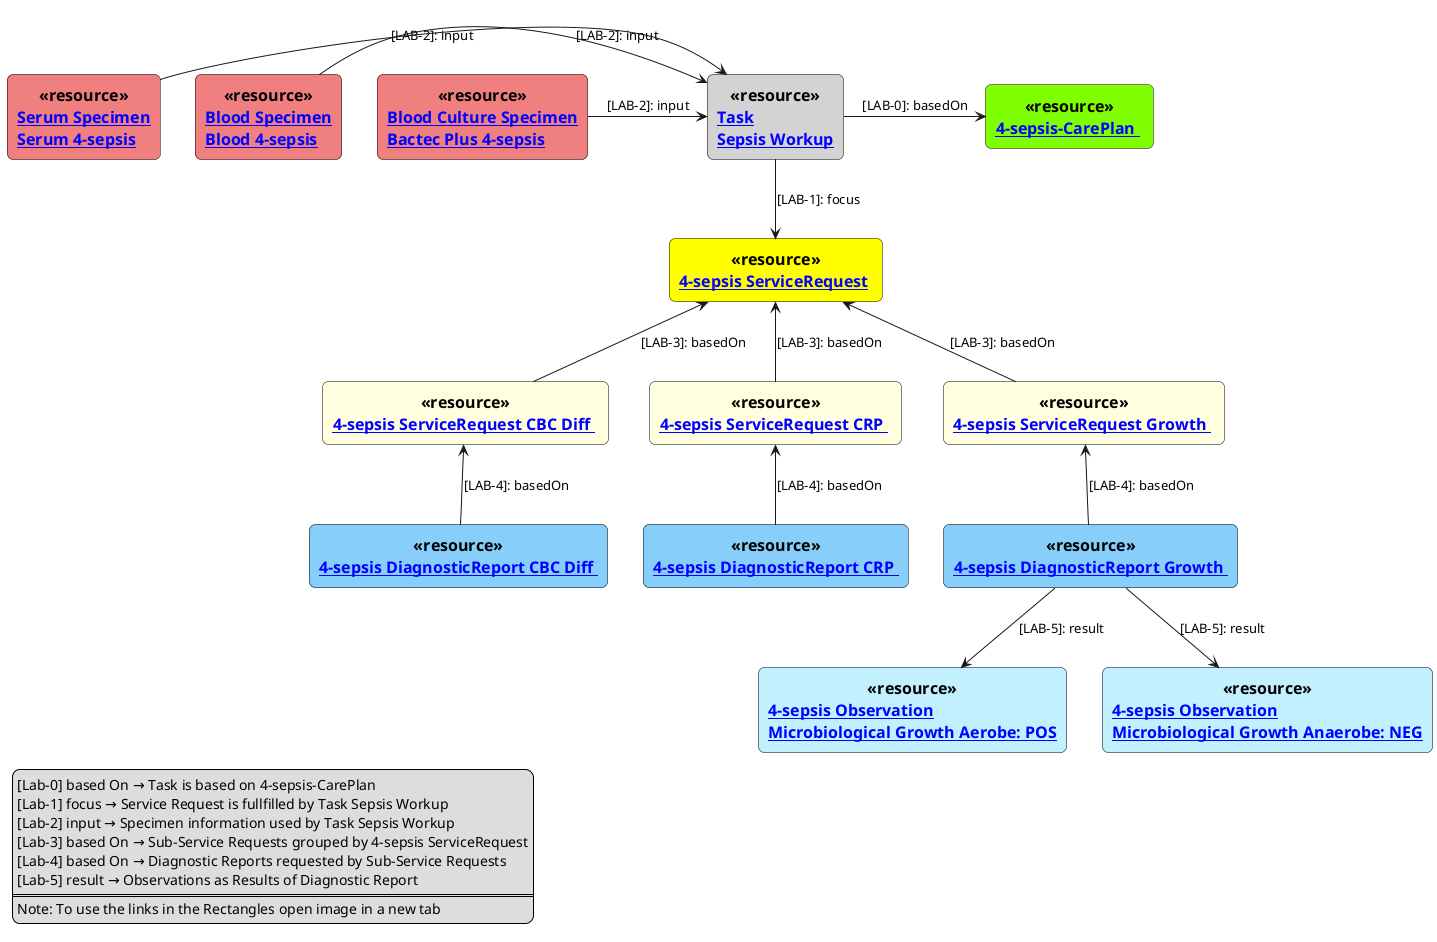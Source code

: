 @startuml 4-sepsis-task

skinparam rectangle<<resource>> {
  roundCorner 12
  BackgroundColor Blue
  BorderColor Black
  ArrowColor Black
  FontName Arial
  FontSize 16
  FontStyle Bold
}

rectangle "[[ CarePlan-4-sepsis-CarePlan.html 4-sepsis-CarePlan ]] " as CP <<$bProcess>><<resource>> #Chartreuse
rectangle "[[ ServiceRequest-4-sepsis-ServiceRequest.html 4-sepsis ServiceRequest]] " as SR <<$bProcess>><<resource>> #Yellow
rectangle "[[ ServiceRequest-4-sepsis-ServiceRequestCBCDiff.html 4-sepsis ServiceRequest CBC Diff ]] " as SRDIFF <<$bProcess>><<resource>> #LightYellow
rectangle "[[ ServiceRequest-4-sepsis-ServiceRequestCRP.html 4-sepsis ServiceRequest CRP ]] " as SRCRP <<$bProcess>><<resource>> #LightYellow
rectangle "[[ ServiceRequest-4-sepsis-ServiceRequestGrowth.html 4-sepsis ServiceRequest Growth ]] " as SRG <<$bProcess>><<resource>> #LightYellow

rectangle "[[ DiagnosticReport-4-sepsis-DiagnosticReportGrowth.html 4-sepsis DiagnosticReport Growth ]]" as DRG <<$bProcess>><<resource>> #LightSkyBlue
rectangle "[[ DiagnosticReport-4-sepsis-DiagnosticReportCBCDiff.html 4-sepsis DiagnosticReport CBC Diff ]]" as DRDIFF <<$bProcess>><<resource>> #LightSkyBlue
rectangle "[[ DiagnosticReport-4-sepsis-DiagnosticReportCRP.html 4-sepsis DiagnosticReport CRP ]]" as DRCRP <<$bProcess>><<resource>> #LightSkyBlue

rectangle "[[ Observation-observationMicrobiolGrowthAerobe.html 4-sepsis Observation\nMicrobiological Growth Aerobe: POS]]" as OMA <<$bProcess>><<resource>> #APPLICATION
rectangle "[[ Observation-observationMicrobiolGrowthAnaerobe.html 4-sepsis Observation\nMicrobiological Growth Anaerobe: NEG]]" as OMANA <<$bProcess>><<resource>> #APPLICATION

rectangle "[[ Task-SepsisWorkup.html Task\nSepsis Workup]]" as T1 <<$bProcess>><<resource>> #LightGray
rectangle "[[ Specimen-Blood-bactec-plus-4-sepsis.html Blood Culture Specimen\nBactec Plus 4-sepsis]]" as BBS <<$bProcess>><<resource>> #LightCoral
rectangle "[[ Specimen-Blood-4-sepsis.html Blood Specimen\nBlood 4-sepsis]]" as BS <<$bProcess>><<resource>> #LightCoral
rectangle "[[ Specimen-Serum-4-sepsis.html Serum Specimen\nSerum 4-sepsis]]" as SS <<$bProcess>><<resource>> #LightCoral

SR <-down- SRG : [LAB-3]: basedOn
SR <-down- SRDIFF : [LAB-3]: basedOn
SR <-down- SRCRP : [LAB-3]: basedOn
SRG <-down- DRG : [LAB-4]: basedOn
SRDIFF <-down- DRDIFF : [LAB-4]: basedOn
SRCRP <-down- DRCRP : [LAB-4]: basedOn
DRG -down-> OMA : [LAB-5]: result
DRG -down-> OMANA : [LAB-5]: result

SR <-up- T1 : [LAB-1]: focus
CP <-left- T1 : [LAB-0]: basedOn
T1 <-left- BBS : [LAB-2]: input
T1 <-left- BS : [LAB-2]: input
T1 <-left- SS : [LAB-2]: input

legend left
[Lab-0] based On → Task is based on 4-sepsis-CarePlan
[Lab-1] focus → Service Request is fullfilled by Task Sepsis Workup
[Lab-2] input → Specimen information used by Task Sepsis Workup
[Lab-3] based On → Sub-Service Requests grouped by 4-sepsis ServiceRequest
[Lab-4] based On → Diagnostic Reports requested by Sub-Service Requests
[Lab-5] result → Observations as Results of Diagnostic Report
====
Note: To use the links in the Rectangles open image in a new tab
endlegend

@enduml
